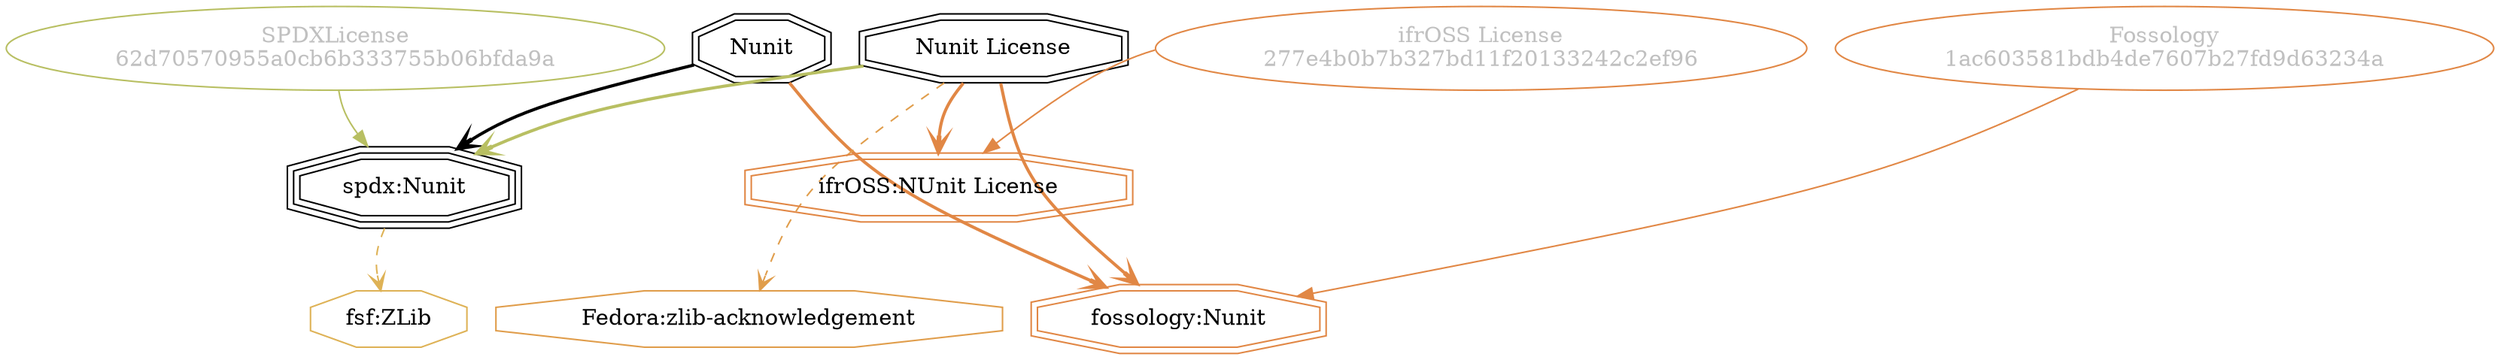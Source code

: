 strict digraph {
    node [shape=box];
    graph [splines=curved];
    3194 [label="SPDXLicense\n62d70570955a0cb6b333755b06bfda9a"
         ,fontcolor=gray
         ,color="#b8bf62"
         ,fillcolor="beige;1"
         ,shape=ellipse];
    3195 [label="spdx:Nunit"
         ,shape=tripleoctagon];
    3196 [label=Nunit
         ,shape=doubleoctagon];
    3197 [label="Nunit License"
         ,shape=doubleoctagon];
    8628 [label="Fedora:zlib-acknowledgement"
         ,color="#e09d4b"
         ,shape=octagon];
    10634 [label="fsf:ZLib"
          ,color="#deb256"
          ,shape=octagon];
    27898 [label="Fossology\n1ac603581bdb4de7607b27fd9d63234a"
          ,fontcolor=gray
          ,color="#e18745"
          ,fillcolor="beige;1"
          ,shape=ellipse];
    27899 [label="fossology:Nunit"
          ,color="#e18745"
          ,shape=doubleoctagon];
    54564 [label="ifrOSS License\n277e4b0b7b327bd11f20133242c2ef96"
          ,fontcolor=gray
          ,color="#e18745"
          ,fillcolor="beige;1"
          ,shape=ellipse];
    54565 [label="ifrOSS:NUnit License"
          ,color="#e18745"
          ,shape=doubleoctagon];
    3194 -> 3195 [weight=0.5
                 ,color="#b8bf62"];
    3195 -> 10634 [style=dashed
                  ,arrowhead=vee
                  ,weight=0.5
                  ,color="#deb256"];
    3196 -> 3195 [style=bold
                 ,arrowhead=vee
                 ,weight=0.7];
    3196 -> 27899 [style=bold
                  ,arrowhead=vee
                  ,weight=0.7
                  ,color="#e18745"];
    3197 -> 3195 [style=bold
                 ,arrowhead=vee
                 ,weight=0.7
                 ,color="#b8bf62"];
    3197 -> 8628 [style=dashed
                 ,arrowhead=vee
                 ,weight=0.5
                 ,color="#e09d4b"];
    3197 -> 27899 [style=bold
                  ,arrowhead=vee
                  ,weight=0.7
                  ,color="#e18745"];
    3197 -> 54565 [style=bold
                  ,arrowhead=vee
                  ,weight=0.7
                  ,color="#e18745"];
    3197 -> 54565 [style=bold
                  ,arrowhead=vee
                  ,weight=0.7
                  ,color="#e18745"];
    27898 -> 27899 [weight=0.5
                   ,color="#e18745"];
    54564 -> 54565 [weight=0.5
                   ,color="#e18745"];
}
